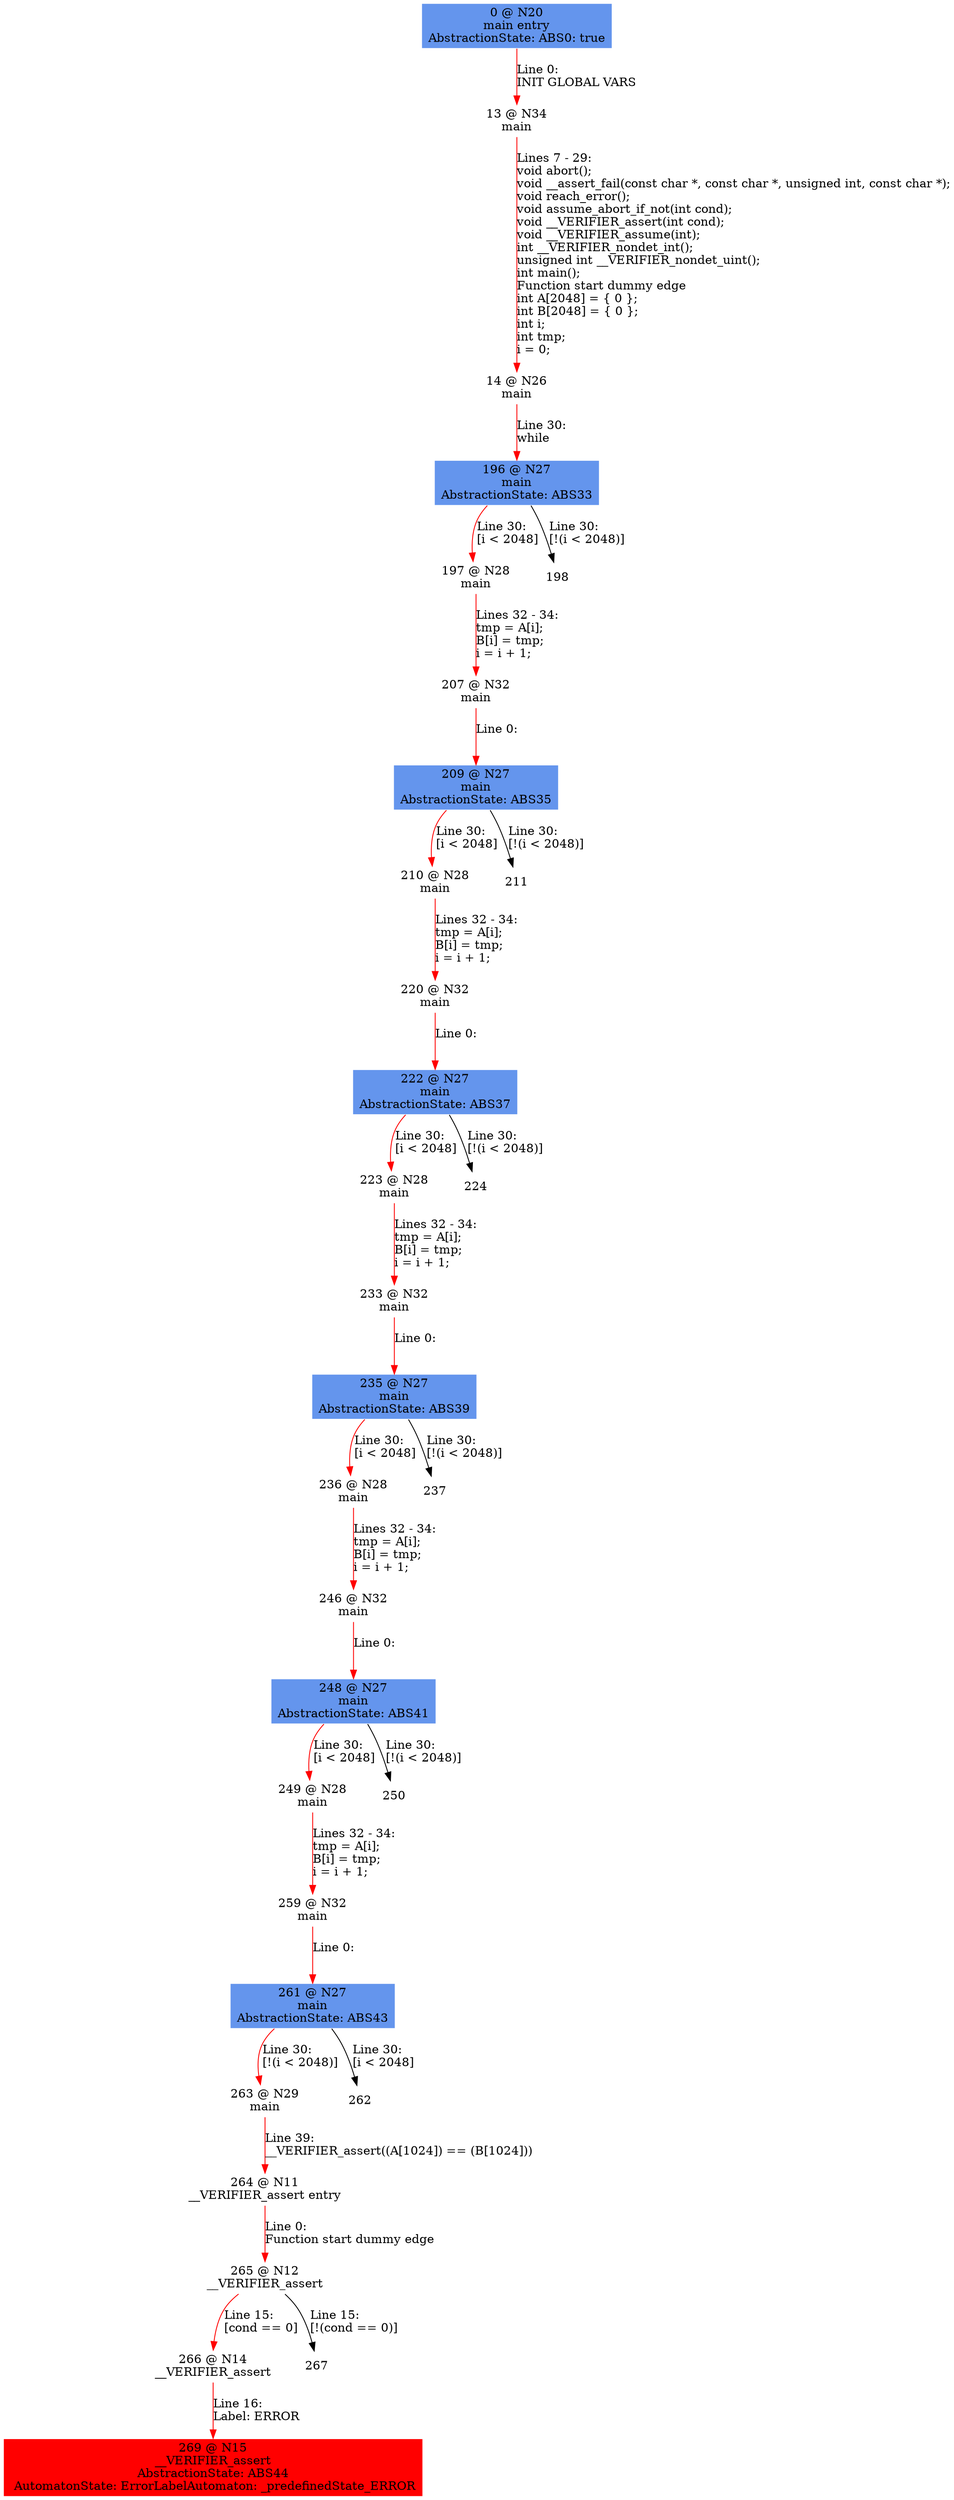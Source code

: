 digraph ARG {
node [style="filled" shape="box" color="white"]
0 [fillcolor="cornflowerblue" label="0 @ N20\nmain entry\nAbstractionState: ABS0: true\n" id="0"]
13 [label="13 @ N34\nmain\n" id="13"]
14 [label="14 @ N26\nmain\n" id="14"]
196 [fillcolor="cornflowerblue" label="196 @ N27\nmain\nAbstractionState: ABS33\n" id="196"]
197 [label="197 @ N28\nmain\n" id="197"]
207 [label="207 @ N32\nmain\n" id="207"]
209 [fillcolor="cornflowerblue" label="209 @ N27\nmain\nAbstractionState: ABS35\n" id="209"]
210 [label="210 @ N28\nmain\n" id="210"]
220 [label="220 @ N32\nmain\n" id="220"]
222 [fillcolor="cornflowerblue" label="222 @ N27\nmain\nAbstractionState: ABS37\n" id="222"]
223 [label="223 @ N28\nmain\n" id="223"]
233 [label="233 @ N32\nmain\n" id="233"]
235 [fillcolor="cornflowerblue" label="235 @ N27\nmain\nAbstractionState: ABS39\n" id="235"]
236 [label="236 @ N28\nmain\n" id="236"]
246 [label="246 @ N32\nmain\n" id="246"]
248 [fillcolor="cornflowerblue" label="248 @ N27\nmain\nAbstractionState: ABS41\n" id="248"]
249 [label="249 @ N28\nmain\n" id="249"]
259 [label="259 @ N32\nmain\n" id="259"]
261 [fillcolor="cornflowerblue" label="261 @ N27\nmain\nAbstractionState: ABS43\n" id="261"]
263 [label="263 @ N29\nmain\n" id="263"]
264 [label="264 @ N11\n__VERIFIER_assert entry\n" id="264"]
265 [label="265 @ N12\n__VERIFIER_assert\n" id="265"]
266 [label="266 @ N14\n__VERIFIER_assert\n" id="266"]
269 [fillcolor="red" label="269 @ N15\n__VERIFIER_assert\nAbstractionState: ABS44\n AutomatonState: ErrorLabelAutomaton: _predefinedState_ERROR\n" id="269"]
0 -> 13 [color="red" label="Line 0: \lINIT GLOBAL VARS\l" id="0 -> 13"]
13 -> 14 [color="red" label="Lines 7 - 29: \lvoid abort();\lvoid __assert_fail(const char *, const char *, unsigned int, const char *);\lvoid reach_error();\lvoid assume_abort_if_not(int cond);\lvoid __VERIFIER_assert(int cond);\lvoid __VERIFIER_assume(int);\lint __VERIFIER_nondet_int();\lunsigned int __VERIFIER_nondet_uint();\lint main();\lFunction start dummy edge\lint A[2048] = { 0 };\lint B[2048] = { 0 };\lint i;\lint tmp;\li = 0;\l" id="13 -> 14"]
14 -> 196 [color="red" label="Line 30: \lwhile\l" id="14 -> 196"]
196 -> 197 [color="red" label="Line 30: \l[i < 2048]\l" id="196 -> 197"]
196 -> 198 [label="Line 30: \l[!(i < 2048)]\l" id="196 -> 198"]
197 -> 207 [color="red" label="Lines 32 - 34: \ltmp = A[i];\lB[i] = tmp;\li = i + 1;\l" id="197 -> 207"]
207 -> 209 [color="red" label="Line 0: \l\l" id="207 -> 209"]
209 -> 210 [color="red" label="Line 30: \l[i < 2048]\l" id="209 -> 210"]
209 -> 211 [label="Line 30: \l[!(i < 2048)]\l" id="209 -> 211"]
210 -> 220 [color="red" label="Lines 32 - 34: \ltmp = A[i];\lB[i] = tmp;\li = i + 1;\l" id="210 -> 220"]
220 -> 222 [color="red" label="Line 0: \l\l" id="220 -> 222"]
222 -> 223 [color="red" label="Line 30: \l[i < 2048]\l" id="222 -> 223"]
222 -> 224 [label="Line 30: \l[!(i < 2048)]\l" id="222 -> 224"]
223 -> 233 [color="red" label="Lines 32 - 34: \ltmp = A[i];\lB[i] = tmp;\li = i + 1;\l" id="223 -> 233"]
233 -> 235 [color="red" label="Line 0: \l\l" id="233 -> 235"]
235 -> 236 [color="red" label="Line 30: \l[i < 2048]\l" id="235 -> 236"]
235 -> 237 [label="Line 30: \l[!(i < 2048)]\l" id="235 -> 237"]
236 -> 246 [color="red" label="Lines 32 - 34: \ltmp = A[i];\lB[i] = tmp;\li = i + 1;\l" id="236 -> 246"]
246 -> 248 [color="red" label="Line 0: \l\l" id="246 -> 248"]
248 -> 249 [color="red" label="Line 30: \l[i < 2048]\l" id="248 -> 249"]
248 -> 250 [label="Line 30: \l[!(i < 2048)]\l" id="248 -> 250"]
249 -> 259 [color="red" label="Lines 32 - 34: \ltmp = A[i];\lB[i] = tmp;\li = i + 1;\l" id="249 -> 259"]
259 -> 261 [color="red" label="Line 0: \l\l" id="259 -> 261"]
261 -> 262 [label="Line 30: \l[i < 2048]\l" id="261 -> 262"]
261 -> 263 [color="red" label="Line 30: \l[!(i < 2048)]\l" id="261 -> 263"]
263 -> 264 [color="red" label="Line 39: \l__VERIFIER_assert((A[1024]) == (B[1024]))\l" id="263 -> 264"]
264 -> 265 [color="red" label="Line 0: \lFunction start dummy edge\l" id="264 -> 265"]
265 -> 266 [color="red" label="Line 15: \l[cond == 0]\l" id="265 -> 266"]
265 -> 267 [label="Line 15: \l[!(cond == 0)]\l" id="265 -> 267"]
266 -> 269 [color="red" label="Line 16: \lLabel: ERROR\l" id="266 -> 269"]
}
